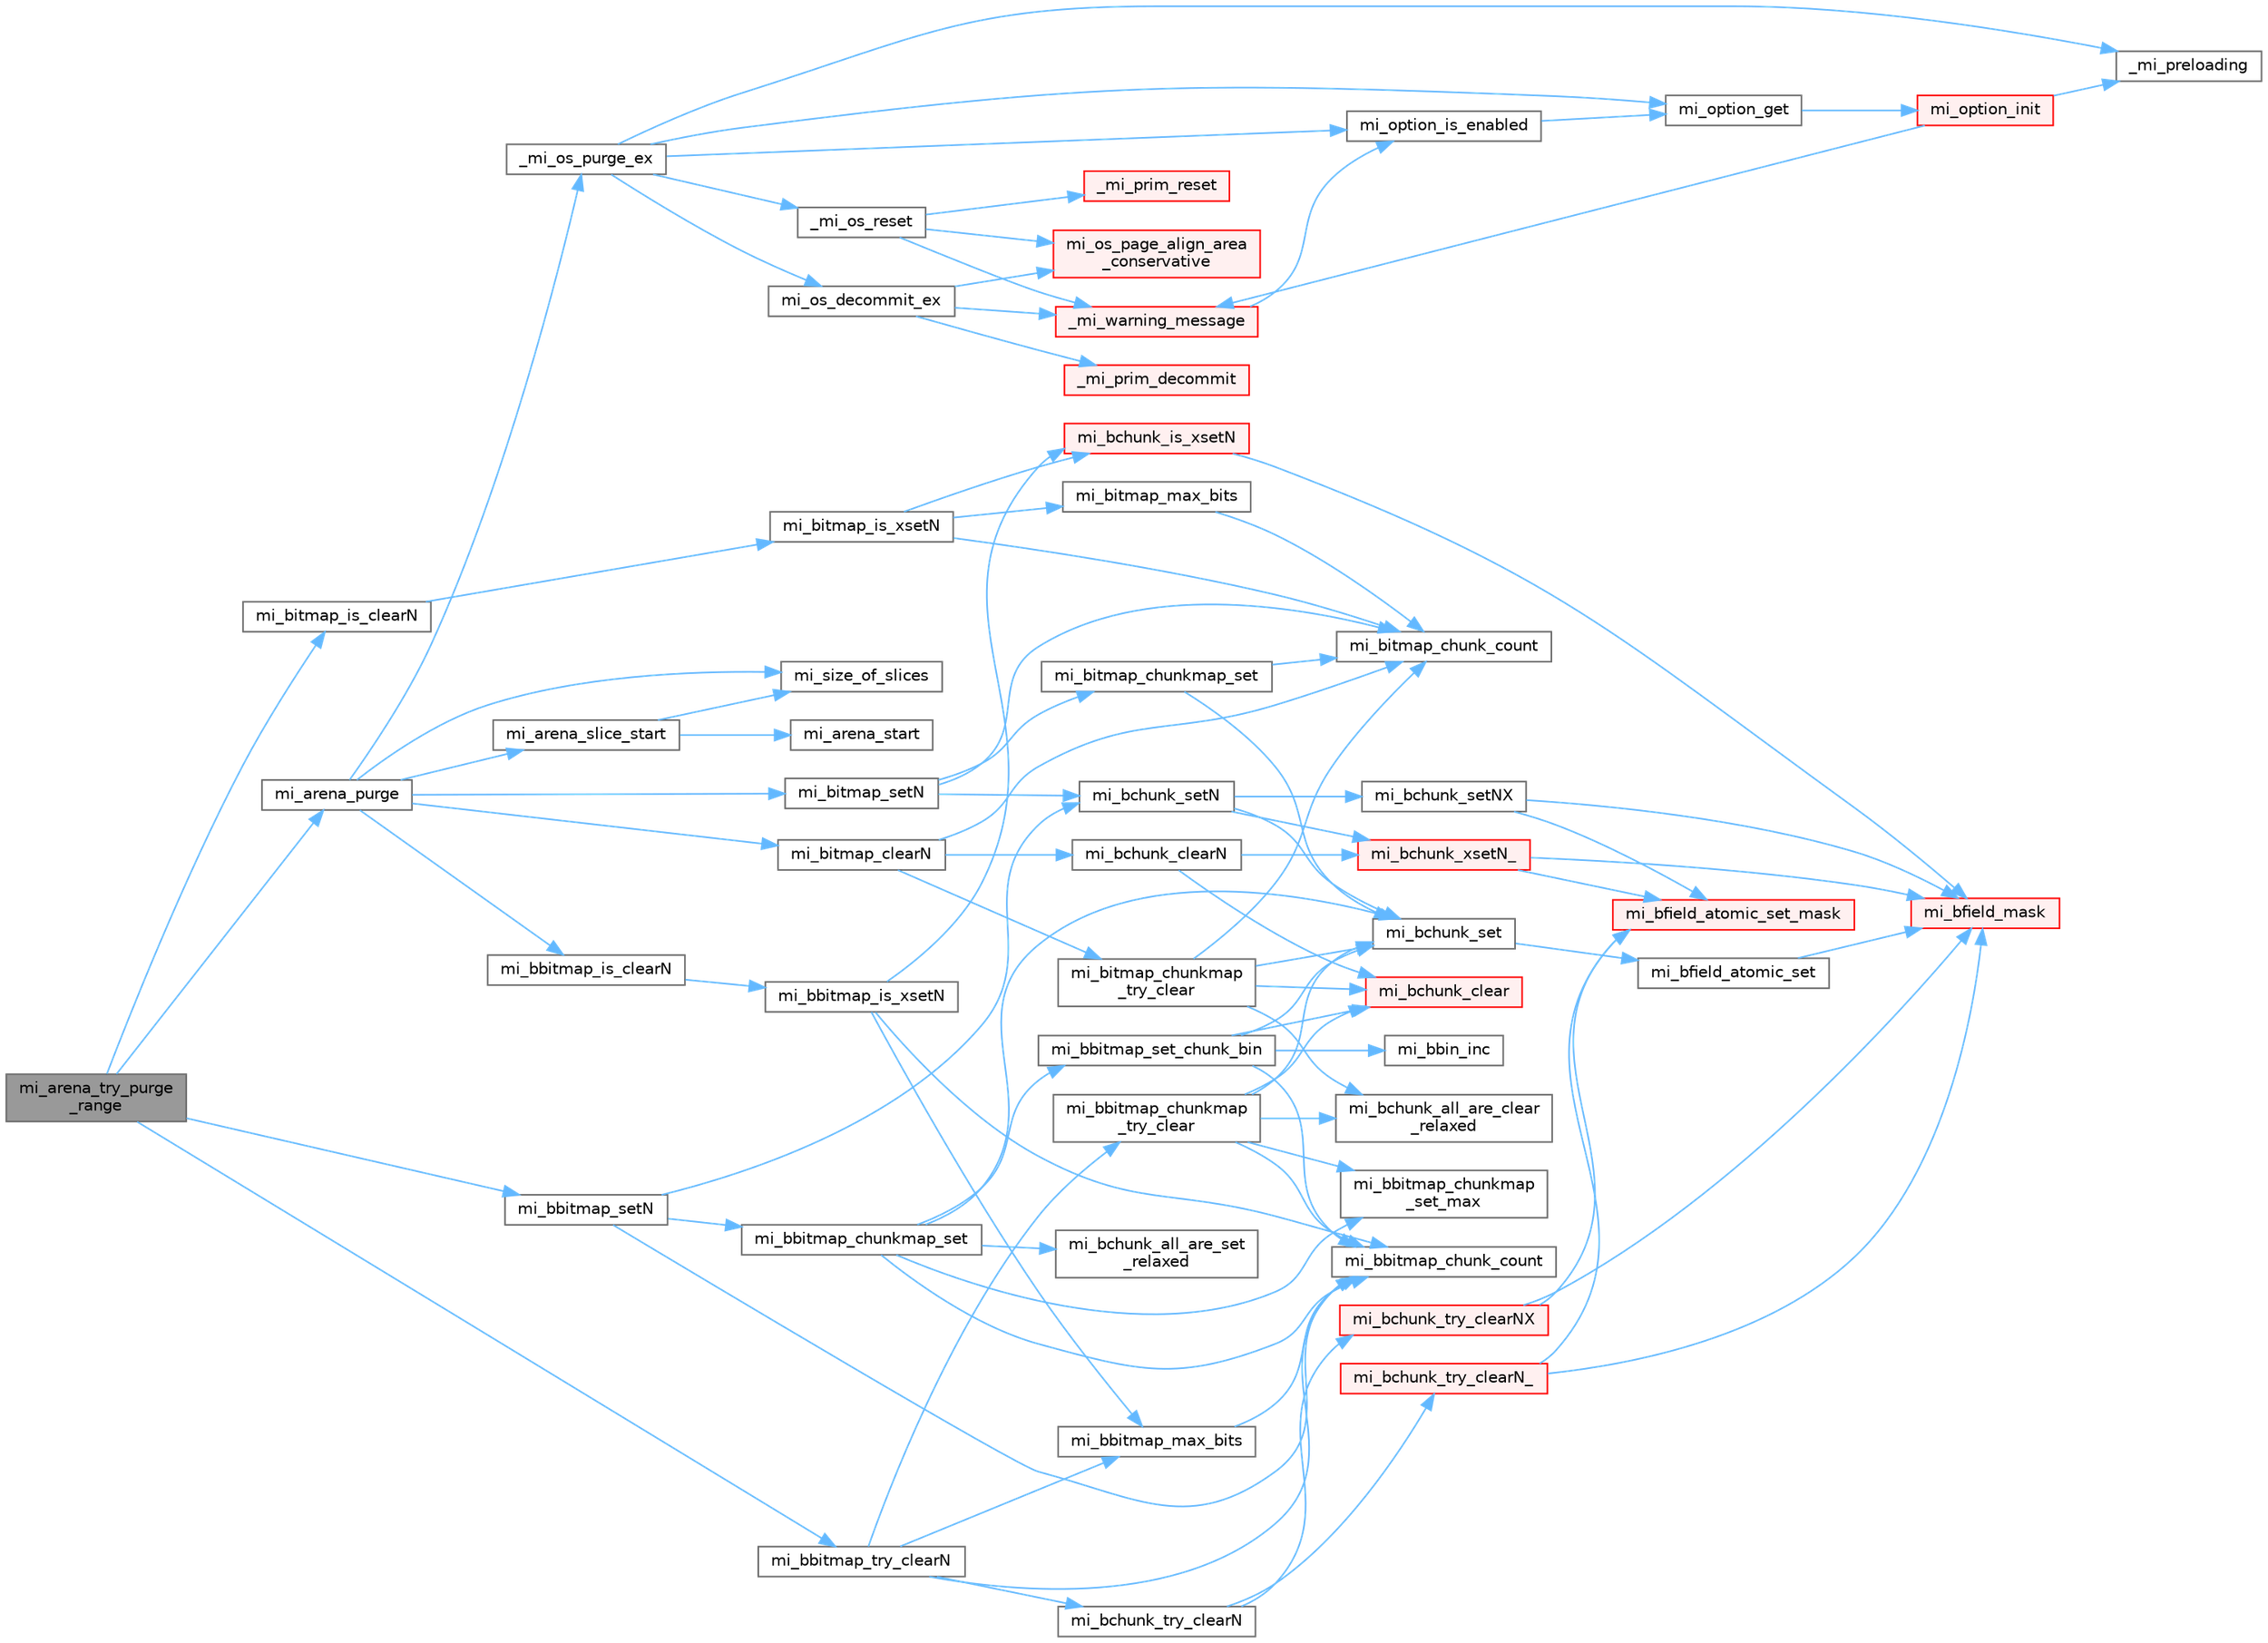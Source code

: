digraph "mi_arena_try_purge_range"
{
 // LATEX_PDF_SIZE
  bgcolor="transparent";
  edge [fontname=Helvetica,fontsize=10,labelfontname=Helvetica,labelfontsize=10];
  node [fontname=Helvetica,fontsize=10,shape=box,height=0.2,width=0.4];
  rankdir="LR";
  Node1 [id="Node000001",label="mi_arena_try_purge\l_range",height=0.2,width=0.4,color="gray40", fillcolor="grey60", style="filled", fontcolor="black",tooltip=" "];
  Node1 -> Node2 [id="edge90_Node000001_Node000002",color="steelblue1",style="solid",tooltip=" "];
  Node2 [id="Node000002",label="mi_arena_purge",height=0.2,width=0.4,color="grey40", fillcolor="white", style="filled",URL="$arena_8c.html#ab0dfb887a80b4a16ed4390bdebbdd38c",tooltip=" "];
  Node2 -> Node3 [id="edge91_Node000002_Node000003",color="steelblue1",style="solid",tooltip=" "];
  Node3 [id="Node000003",label="_mi_os_purge_ex",height=0.2,width=0.4,color="grey40", fillcolor="white", style="filled",URL="$os_8c.html#a48e6c4d87fab4850f199797238f92370",tooltip=" "];
  Node3 -> Node4 [id="edge92_Node000003_Node000004",color="steelblue1",style="solid",tooltip=" "];
  Node4 [id="Node000004",label="_mi_os_reset",height=0.2,width=0.4,color="grey40", fillcolor="white", style="filled",URL="$os_8c.html#a2f3722df585eb4921cdf4fbd0b2f4e88",tooltip=" "];
  Node4 -> Node5 [id="edge93_Node000004_Node000005",color="steelblue1",style="solid",tooltip=" "];
  Node5 [id="Node000005",label="_mi_prim_reset",height=0.2,width=0.4,color="red", fillcolor="#FFF0F0", style="filled",URL="$windows_2prim_8c.html#abe3f45858d8d0aa2a4a7deb0c8a49c10",tooltip=" "];
  Node4 -> Node8 [id="edge94_Node000004_Node000008",color="steelblue1",style="solid",tooltip=" "];
  Node8 [id="Node000008",label="_mi_warning_message",height=0.2,width=0.4,color="red", fillcolor="#FFF0F0", style="filled",URL="$options_8c.html#ac253cac2ca24fb63be7f4937ac620dc4",tooltip=" "];
  Node8 -> Node9 [id="edge95_Node000008_Node000009",color="steelblue1",style="solid",tooltip=" "];
  Node9 [id="Node000009",label="mi_option_is_enabled",height=0.2,width=0.4,color="grey40", fillcolor="white", style="filled",URL="$group__options.html#ga459ad98f18b3fc9275474807fe0ca188",tooltip=" "];
  Node9 -> Node10 [id="edge96_Node000009_Node000010",color="steelblue1",style="solid",tooltip=" "];
  Node10 [id="Node000010",label="mi_option_get",height=0.2,width=0.4,color="grey40", fillcolor="white", style="filled",URL="$group__options.html#ga7e8af195cc81d3fa64ccf2662caa565a",tooltip=" "];
  Node10 -> Node11 [id="edge97_Node000010_Node000011",color="steelblue1",style="solid",tooltip=" "];
  Node11 [id="Node000011",label="mi_option_init",height=0.2,width=0.4,color="red", fillcolor="#FFF0F0", style="filled",URL="$options_8c.html#a61970c5b942f29a5dea8a39742421cfe",tooltip=" "];
  Node11 -> Node14 [id="edge98_Node000011_Node000014",color="steelblue1",style="solid",tooltip=" "];
  Node14 [id="Node000014",label="_mi_preloading",height=0.2,width=0.4,color="grey40", fillcolor="white", style="filled",URL="$_e_a_s_t_l_2packages_2mimalloc_2src_2init_8c.html#a404be8b4c0576588270fde0b2a4d7832",tooltip=" "];
  Node11 -> Node8 [id="edge99_Node000011_Node000008",color="steelblue1",style="solid",tooltip=" "];
  Node4 -> Node43 [id="edge100_Node000004_Node000043",color="steelblue1",style="solid",tooltip=" "];
  Node43 [id="Node000043",label="mi_os_page_align_area\l_conservative",height=0.2,width=0.4,color="red", fillcolor="#FFF0F0", style="filled",URL="$os_8c.html#a9a44802f30241b8fda6033df8f0253b1",tooltip=" "];
  Node3 -> Node14 [id="edge101_Node000003_Node000014",color="steelblue1",style="solid",tooltip=" "];
  Node3 -> Node10 [id="edge102_Node000003_Node000010",color="steelblue1",style="solid",tooltip=" "];
  Node3 -> Node9 [id="edge103_Node000003_Node000009",color="steelblue1",style="solid",tooltip=" "];
  Node3 -> Node50 [id="edge104_Node000003_Node000050",color="steelblue1",style="solid",tooltip=" "];
  Node50 [id="Node000050",label="mi_os_decommit_ex",height=0.2,width=0.4,color="grey40", fillcolor="white", style="filled",URL="$os_8c.html#a2d79aea45b3da5b2bbd607f65f596398",tooltip=" "];
  Node50 -> Node51 [id="edge105_Node000050_Node000051",color="steelblue1",style="solid",tooltip=" "];
  Node51 [id="Node000051",label="_mi_prim_decommit",height=0.2,width=0.4,color="red", fillcolor="#FFF0F0", style="filled",URL="$windows_2prim_8c.html#a2acc81743909f52f06f690457ea3dfcb",tooltip=" "];
  Node50 -> Node8 [id="edge106_Node000050_Node000008",color="steelblue1",style="solid",tooltip=" "];
  Node50 -> Node43 [id="edge107_Node000050_Node000043",color="steelblue1",style="solid",tooltip=" "];
  Node2 -> Node52 [id="edge108_Node000002_Node000052",color="steelblue1",style="solid",tooltip=" "];
  Node52 [id="Node000052",label="mi_arena_slice_start",height=0.2,width=0.4,color="grey40", fillcolor="white", style="filled",URL="$arena_8c.html#a0a2d2bb37e419baf7d346107e77c6e05",tooltip=" "];
  Node52 -> Node53 [id="edge109_Node000052_Node000053",color="steelblue1",style="solid",tooltip=" "];
  Node53 [id="Node000053",label="mi_arena_start",height=0.2,width=0.4,color="grey40", fillcolor="white", style="filled",URL="$arena_8c.html#a8aa073deb4be73d4bbc7b27864c55cd4",tooltip=" "];
  Node52 -> Node54 [id="edge110_Node000052_Node000054",color="steelblue1",style="solid",tooltip=" "];
  Node54 [id="Node000054",label="mi_size_of_slices",height=0.2,width=0.4,color="grey40", fillcolor="white", style="filled",URL="$_e_a_s_t_l_2packages_2mimalloc_2include_2mimalloc_2internal_8h.html#ae8e31ea92ee1ee2f1a93ea87d0184436",tooltip=" "];
  Node2 -> Node55 [id="edge111_Node000002_Node000055",color="steelblue1",style="solid",tooltip=" "];
  Node55 [id="Node000055",label="mi_bbitmap_is_clearN",height=0.2,width=0.4,color="grey40", fillcolor="white", style="filled",URL="$bitmap_8h.html#a5424318442a5d1f904eab0d157bc777e",tooltip=" "];
  Node55 -> Node56 [id="edge112_Node000055_Node000056",color="steelblue1",style="solid",tooltip=" "];
  Node56 [id="Node000056",label="mi_bbitmap_is_xsetN",height=0.2,width=0.4,color="grey40", fillcolor="white", style="filled",URL="$bitmap_8c.html#a143c1ab4aaff95bc9a5642f45e2fc52f",tooltip=" "];
  Node56 -> Node57 [id="edge113_Node000056_Node000057",color="steelblue1",style="solid",tooltip=" "];
  Node57 [id="Node000057",label="mi_bbitmap_chunk_count",height=0.2,width=0.4,color="grey40", fillcolor="white", style="filled",URL="$bitmap_8h.html#a61d4c39827af9a9dbeb574d28856ba90",tooltip=" "];
  Node56 -> Node58 [id="edge114_Node000056_Node000058",color="steelblue1",style="solid",tooltip=" "];
  Node58 [id="Node000058",label="mi_bbitmap_max_bits",height=0.2,width=0.4,color="grey40", fillcolor="white", style="filled",URL="$bitmap_8h.html#afb1f816c002677982471bf19521ac6ee",tooltip=" "];
  Node58 -> Node57 [id="edge115_Node000058_Node000057",color="steelblue1",style="solid",tooltip=" "];
  Node56 -> Node59 [id="edge116_Node000056_Node000059",color="steelblue1",style="solid",tooltip=" "];
  Node59 [id="Node000059",label="mi_bchunk_is_xsetN",height=0.2,width=0.4,color="red", fillcolor="#FFF0F0", style="filled",URL="$bitmap_8c.html#ab0d208390523d5afdb78b6f0be816b2f",tooltip=" "];
  Node59 -> Node64 [id="edge117_Node000059_Node000064",color="steelblue1",style="solid",tooltip=" "];
  Node64 [id="Node000064",label="mi_bfield_mask",height=0.2,width=0.4,color="red", fillcolor="#FFF0F0", style="filled",URL="$bitmap_8c.html#aa4d08980dc8daf4bb8b950a4d4a687ef",tooltip=" "];
  Node2 -> Node70 [id="edge118_Node000002_Node000070",color="steelblue1",style="solid",tooltip=" "];
  Node70 [id="Node000070",label="mi_bitmap_clearN",height=0.2,width=0.4,color="grey40", fillcolor="white", style="filled",URL="$bitmap_8c.html#aa8d5d77b9137fac58dba2415da230b4b",tooltip=" "];
  Node70 -> Node71 [id="edge119_Node000070_Node000071",color="steelblue1",style="solid",tooltip=" "];
  Node71 [id="Node000071",label="mi_bchunk_clearN",height=0.2,width=0.4,color="grey40", fillcolor="white", style="filled",URL="$bitmap_8c.html#ad965785a3292db948723392a2db65539",tooltip=" "];
  Node71 -> Node72 [id="edge120_Node000071_Node000072",color="steelblue1",style="solid",tooltip=" "];
  Node72 [id="Node000072",label="mi_bchunk_clear",height=0.2,width=0.4,color="red", fillcolor="#FFF0F0", style="filled",URL="$bitmap_8c.html#a9dfbfc8fe0b5d49b9cb05fb4a16ce60c",tooltip=" "];
  Node71 -> Node74 [id="edge121_Node000071_Node000074",color="steelblue1",style="solid",tooltip=" "];
  Node74 [id="Node000074",label="mi_bchunk_xsetN_",height=0.2,width=0.4,color="red", fillcolor="#FFF0F0", style="filled",URL="$bitmap_8c.html#a389dbd44ba9433ec98be6f3222776f46",tooltip=" "];
  Node74 -> Node76 [id="edge122_Node000074_Node000076",color="steelblue1",style="solid",tooltip=" "];
  Node76 [id="Node000076",label="mi_bfield_atomic_set_mask",height=0.2,width=0.4,color="red", fillcolor="#FFF0F0", style="filled",URL="$bitmap_8c.html#a3aa02a150aa2df9d5d92fac60d1f39ee",tooltip=" "];
  Node74 -> Node64 [id="edge123_Node000074_Node000064",color="steelblue1",style="solid",tooltip=" "];
  Node70 -> Node82 [id="edge124_Node000070_Node000082",color="steelblue1",style="solid",tooltip=" "];
  Node82 [id="Node000082",label="mi_bitmap_chunk_count",height=0.2,width=0.4,color="grey40", fillcolor="white", style="filled",URL="$bitmap_8h.html#adbc04bcdad6dd6f18993c5ed4b92f2a4",tooltip=" "];
  Node70 -> Node83 [id="edge125_Node000070_Node000083",color="steelblue1",style="solid",tooltip=" "];
  Node83 [id="Node000083",label="mi_bitmap_chunkmap\l_try_clear",height=0.2,width=0.4,color="grey40", fillcolor="white", style="filled",URL="$bitmap_8c.html#a5bb0c3e1e081c87726fb5e091123673e",tooltip=" "];
  Node83 -> Node84 [id="edge126_Node000083_Node000084",color="steelblue1",style="solid",tooltip=" "];
  Node84 [id="Node000084",label="mi_bchunk_all_are_clear\l_relaxed",height=0.2,width=0.4,color="grey40", fillcolor="white", style="filled",URL="$bitmap_8c.html#a88902555fe05fa9a9b3d747b230f45b2",tooltip=" "];
  Node83 -> Node72 [id="edge127_Node000083_Node000072",color="steelblue1",style="solid",tooltip=" "];
  Node83 -> Node85 [id="edge128_Node000083_Node000085",color="steelblue1",style="solid",tooltip=" "];
  Node85 [id="Node000085",label="mi_bchunk_set",height=0.2,width=0.4,color="grey40", fillcolor="white", style="filled",URL="$bitmap_8c.html#ab346ba3b2da689a30e5cc0bf7348e552",tooltip=" "];
  Node85 -> Node86 [id="edge129_Node000085_Node000086",color="steelblue1",style="solid",tooltip=" "];
  Node86 [id="Node000086",label="mi_bfield_atomic_set",height=0.2,width=0.4,color="grey40", fillcolor="white", style="filled",URL="$bitmap_8c.html#adc19e319ae9cc70bef6264077249f89b",tooltip=" "];
  Node86 -> Node64 [id="edge130_Node000086_Node000064",color="steelblue1",style="solid",tooltip=" "];
  Node83 -> Node82 [id="edge131_Node000083_Node000082",color="steelblue1",style="solid",tooltip=" "];
  Node2 -> Node87 [id="edge132_Node000002_Node000087",color="steelblue1",style="solid",tooltip=" "];
  Node87 [id="Node000087",label="mi_bitmap_setN",height=0.2,width=0.4,color="grey40", fillcolor="white", style="filled",URL="$bitmap_8c.html#a8b50ea67e216213718b39a8bdc71c089",tooltip=" "];
  Node87 -> Node88 [id="edge133_Node000087_Node000088",color="steelblue1",style="solid",tooltip=" "];
  Node88 [id="Node000088",label="mi_bchunk_setN",height=0.2,width=0.4,color="grey40", fillcolor="white", style="filled",URL="$bitmap_8c.html#a931ab182d5a458c9811743a39c0637df",tooltip=" "];
  Node88 -> Node85 [id="edge134_Node000088_Node000085",color="steelblue1",style="solid",tooltip=" "];
  Node88 -> Node89 [id="edge135_Node000088_Node000089",color="steelblue1",style="solid",tooltip=" "];
  Node89 [id="Node000089",label="mi_bchunk_setNX",height=0.2,width=0.4,color="grey40", fillcolor="white", style="filled",URL="$bitmap_8c.html#acd5910ee7615a9c560d6d110350691d7",tooltip=" "];
  Node89 -> Node76 [id="edge136_Node000089_Node000076",color="steelblue1",style="solid",tooltip=" "];
  Node89 -> Node64 [id="edge137_Node000089_Node000064",color="steelblue1",style="solid",tooltip=" "];
  Node88 -> Node74 [id="edge138_Node000088_Node000074",color="steelblue1",style="solid",tooltip=" "];
  Node87 -> Node82 [id="edge139_Node000087_Node000082",color="steelblue1",style="solid",tooltip=" "];
  Node87 -> Node90 [id="edge140_Node000087_Node000090",color="steelblue1",style="solid",tooltip=" "];
  Node90 [id="Node000090",label="mi_bitmap_chunkmap_set",height=0.2,width=0.4,color="grey40", fillcolor="white", style="filled",URL="$bitmap_8c.html#ae28d6cc04a3cf604bc16fd933973412a",tooltip=" "];
  Node90 -> Node85 [id="edge141_Node000090_Node000085",color="steelblue1",style="solid",tooltip=" "];
  Node90 -> Node82 [id="edge142_Node000090_Node000082",color="steelblue1",style="solid",tooltip=" "];
  Node2 -> Node54 [id="edge143_Node000002_Node000054",color="steelblue1",style="solid",tooltip=" "];
  Node1 -> Node91 [id="edge144_Node000001_Node000091",color="steelblue1",style="solid",tooltip=" "];
  Node91 [id="Node000091",label="mi_bbitmap_setN",height=0.2,width=0.4,color="grey40", fillcolor="white", style="filled",URL="$bitmap_8c.html#ad8105936ebee14e0c6cadb2e8c37b024",tooltip=" "];
  Node91 -> Node57 [id="edge145_Node000091_Node000057",color="steelblue1",style="solid",tooltip=" "];
  Node91 -> Node92 [id="edge146_Node000091_Node000092",color="steelblue1",style="solid",tooltip=" "];
  Node92 [id="Node000092",label="mi_bbitmap_chunkmap_set",height=0.2,width=0.4,color="grey40", fillcolor="white", style="filled",URL="$bitmap_8c.html#a5e83447278a21fe0e1881471aed3723f",tooltip=" "];
  Node92 -> Node57 [id="edge147_Node000092_Node000057",color="steelblue1",style="solid",tooltip=" "];
  Node92 -> Node93 [id="edge148_Node000092_Node000093",color="steelblue1",style="solid",tooltip=" "];
  Node93 [id="Node000093",label="mi_bbitmap_chunkmap\l_set_max",height=0.2,width=0.4,color="grey40", fillcolor="white", style="filled",URL="$bitmap_8c.html#a841d1e310df48c7f00345ba145298635",tooltip=" "];
  Node92 -> Node94 [id="edge149_Node000092_Node000094",color="steelblue1",style="solid",tooltip=" "];
  Node94 [id="Node000094",label="mi_bbitmap_set_chunk_bin",height=0.2,width=0.4,color="grey40", fillcolor="white", style="filled",URL="$bitmap_8c.html#ade3837b1ccb66e3adb45a8a6fdb71a77",tooltip=" "];
  Node94 -> Node95 [id="edge150_Node000094_Node000095",color="steelblue1",style="solid",tooltip=" "];
  Node95 [id="Node000095",label="mi_bbin_inc",height=0.2,width=0.4,color="grey40", fillcolor="white", style="filled",URL="$bitmap_8h.html#a3ac44ca2692e75b2a9bc1ab1ed9f5a84",tooltip=" "];
  Node94 -> Node57 [id="edge151_Node000094_Node000057",color="steelblue1",style="solid",tooltip=" "];
  Node94 -> Node72 [id="edge152_Node000094_Node000072",color="steelblue1",style="solid",tooltip=" "];
  Node94 -> Node85 [id="edge153_Node000094_Node000085",color="steelblue1",style="solid",tooltip=" "];
  Node92 -> Node96 [id="edge154_Node000092_Node000096",color="steelblue1",style="solid",tooltip=" "];
  Node96 [id="Node000096",label="mi_bchunk_all_are_set\l_relaxed",height=0.2,width=0.4,color="grey40", fillcolor="white", style="filled",URL="$bitmap_8c.html#a7879ec0a2a72c95ff4d0037eb61580d6",tooltip=" "];
  Node92 -> Node85 [id="edge155_Node000092_Node000085",color="steelblue1",style="solid",tooltip=" "];
  Node91 -> Node88 [id="edge156_Node000091_Node000088",color="steelblue1",style="solid",tooltip=" "];
  Node1 -> Node97 [id="edge157_Node000001_Node000097",color="steelblue1",style="solid",tooltip=" "];
  Node97 [id="Node000097",label="mi_bbitmap_try_clearN",height=0.2,width=0.4,color="grey40", fillcolor="white", style="filled",URL="$bitmap_8c.html#a1462519a63f8d0b1454a5cbe8d7cafa1",tooltip=" "];
  Node97 -> Node57 [id="edge158_Node000097_Node000057",color="steelblue1",style="solid",tooltip=" "];
  Node97 -> Node98 [id="edge159_Node000097_Node000098",color="steelblue1",style="solid",tooltip=" "];
  Node98 [id="Node000098",label="mi_bbitmap_chunkmap\l_try_clear",height=0.2,width=0.4,color="grey40", fillcolor="white", style="filled",URL="$bitmap_8c.html#a0d4eacebd0a3822984c96967db54af70",tooltip=" "];
  Node98 -> Node57 [id="edge160_Node000098_Node000057",color="steelblue1",style="solid",tooltip=" "];
  Node98 -> Node93 [id="edge161_Node000098_Node000093",color="steelblue1",style="solid",tooltip=" "];
  Node98 -> Node84 [id="edge162_Node000098_Node000084",color="steelblue1",style="solid",tooltip=" "];
  Node98 -> Node72 [id="edge163_Node000098_Node000072",color="steelblue1",style="solid",tooltip=" "];
  Node98 -> Node85 [id="edge164_Node000098_Node000085",color="steelblue1",style="solid",tooltip=" "];
  Node97 -> Node58 [id="edge165_Node000097_Node000058",color="steelblue1",style="solid",tooltip=" "];
  Node97 -> Node99 [id="edge166_Node000097_Node000099",color="steelblue1",style="solid",tooltip=" "];
  Node99 [id="Node000099",label="mi_bchunk_try_clearN",height=0.2,width=0.4,color="grey40", fillcolor="white", style="filled",URL="$bitmap_8c.html#a034ce9fb6d195e2ed4bf55e92d5d4b20",tooltip=" "];
  Node99 -> Node100 [id="edge167_Node000099_Node000100",color="steelblue1",style="solid",tooltip=" "];
  Node100 [id="Node000100",label="mi_bchunk_try_clearN_",height=0.2,width=0.4,color="red", fillcolor="#FFF0F0", style="filled",URL="$bitmap_8c.html#ac0ab2ad91f214e09480dfbe321fd3db4",tooltip=" "];
  Node100 -> Node76 [id="edge168_Node000100_Node000076",color="steelblue1",style="solid",tooltip=" "];
  Node100 -> Node64 [id="edge169_Node000100_Node000064",color="steelblue1",style="solid",tooltip=" "];
  Node99 -> Node106 [id="edge170_Node000099_Node000106",color="steelblue1",style="solid",tooltip=" "];
  Node106 [id="Node000106",label="mi_bchunk_try_clearNX",height=0.2,width=0.4,color="red", fillcolor="#FFF0F0", style="filled",URL="$bitmap_8c.html#ac1f1eaa500cd758892ff36af257c1b0b",tooltip=" "];
  Node106 -> Node76 [id="edge171_Node000106_Node000076",color="steelblue1",style="solid",tooltip=" "];
  Node106 -> Node64 [id="edge172_Node000106_Node000064",color="steelblue1",style="solid",tooltip=" "];
  Node1 -> Node107 [id="edge173_Node000001_Node000107",color="steelblue1",style="solid",tooltip=" "];
  Node107 [id="Node000107",label="mi_bitmap_is_clearN",height=0.2,width=0.4,color="grey40", fillcolor="white", style="filled",URL="$bitmap_8h.html#af936c34984e522b68823945d71373534",tooltip=" "];
  Node107 -> Node108 [id="edge174_Node000107_Node000108",color="steelblue1",style="solid",tooltip=" "];
  Node108 [id="Node000108",label="mi_bitmap_is_xsetN",height=0.2,width=0.4,color="grey40", fillcolor="white", style="filled",URL="$bitmap_8c.html#adb22535bc9bc502a2e9f4f41e64972b2",tooltip=" "];
  Node108 -> Node59 [id="edge175_Node000108_Node000059",color="steelblue1",style="solid",tooltip=" "];
  Node108 -> Node82 [id="edge176_Node000108_Node000082",color="steelblue1",style="solid",tooltip=" "];
  Node108 -> Node109 [id="edge177_Node000108_Node000109",color="steelblue1",style="solid",tooltip=" "];
  Node109 [id="Node000109",label="mi_bitmap_max_bits",height=0.2,width=0.4,color="grey40", fillcolor="white", style="filled",URL="$bitmap_8h.html#ac65c5f63cedfbd7ef9c6dcbdf9d37a0f",tooltip=" "];
  Node109 -> Node82 [id="edge178_Node000109_Node000082",color="steelblue1",style="solid",tooltip=" "];
}
